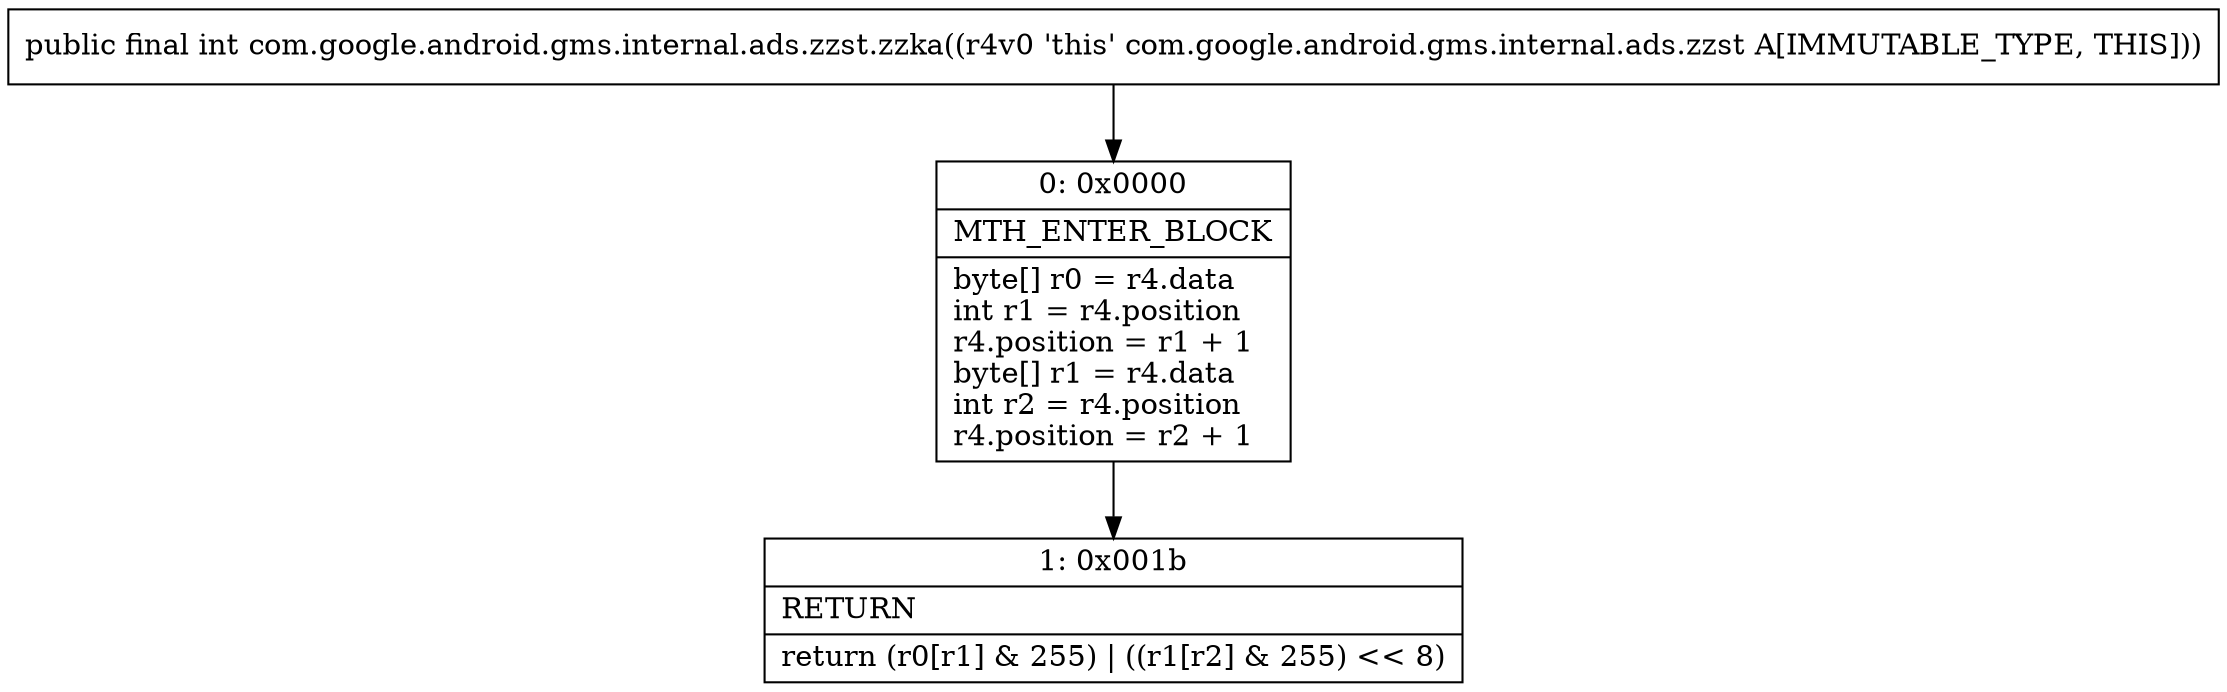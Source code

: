 digraph "CFG forcom.google.android.gms.internal.ads.zzst.zzka()I" {
Node_0 [shape=record,label="{0\:\ 0x0000|MTH_ENTER_BLOCK\l|byte[] r0 = r4.data\lint r1 = r4.position\lr4.position = r1 + 1\lbyte[] r1 = r4.data\lint r2 = r4.position\lr4.position = r2 + 1\l}"];
Node_1 [shape=record,label="{1\:\ 0x001b|RETURN\l|return (r0[r1] & 255) \| ((r1[r2] & 255) \<\< 8)\l}"];
MethodNode[shape=record,label="{public final int com.google.android.gms.internal.ads.zzst.zzka((r4v0 'this' com.google.android.gms.internal.ads.zzst A[IMMUTABLE_TYPE, THIS])) }"];
MethodNode -> Node_0;
Node_0 -> Node_1;
}

